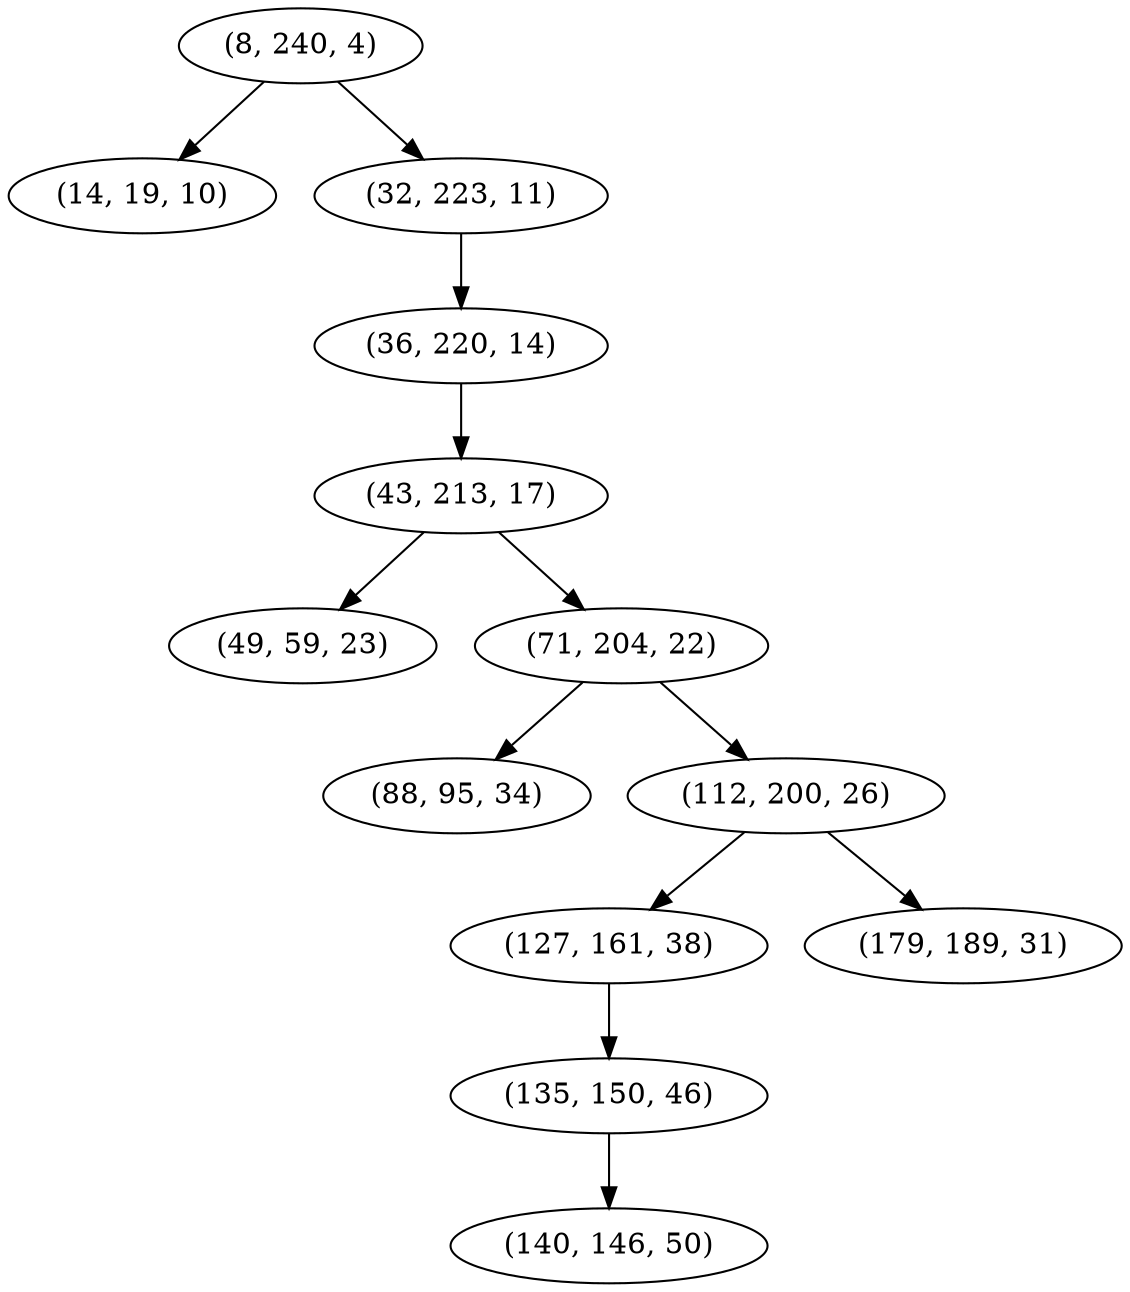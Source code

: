 digraph tree {
    "(8, 240, 4)";
    "(14, 19, 10)";
    "(32, 223, 11)";
    "(36, 220, 14)";
    "(43, 213, 17)";
    "(49, 59, 23)";
    "(71, 204, 22)";
    "(88, 95, 34)";
    "(112, 200, 26)";
    "(127, 161, 38)";
    "(135, 150, 46)";
    "(140, 146, 50)";
    "(179, 189, 31)";
    "(8, 240, 4)" -> "(14, 19, 10)";
    "(8, 240, 4)" -> "(32, 223, 11)";
    "(32, 223, 11)" -> "(36, 220, 14)";
    "(36, 220, 14)" -> "(43, 213, 17)";
    "(43, 213, 17)" -> "(49, 59, 23)";
    "(43, 213, 17)" -> "(71, 204, 22)";
    "(71, 204, 22)" -> "(88, 95, 34)";
    "(71, 204, 22)" -> "(112, 200, 26)";
    "(112, 200, 26)" -> "(127, 161, 38)";
    "(112, 200, 26)" -> "(179, 189, 31)";
    "(127, 161, 38)" -> "(135, 150, 46)";
    "(135, 150, 46)" -> "(140, 146, 50)";
}

